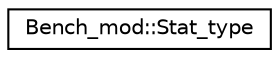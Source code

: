 digraph "Graphical Class Hierarchy"
{
 // LATEX_PDF_SIZE
  edge [fontname="Helvetica",fontsize="10",labelfontname="Helvetica",labelfontsize="10"];
  node [fontname="Helvetica",fontsize="10",shape=record];
  rankdir="LR";
  Node0 [label="Bench_mod::Stat_type",height=0.2,width=0.4,color="black", fillcolor="white", style="filled",URL="$structBench__mod_1_1Stat__type.html",tooltip="This is the base class for creating objects that hold the statistics of the timing information of a b..."];
}
